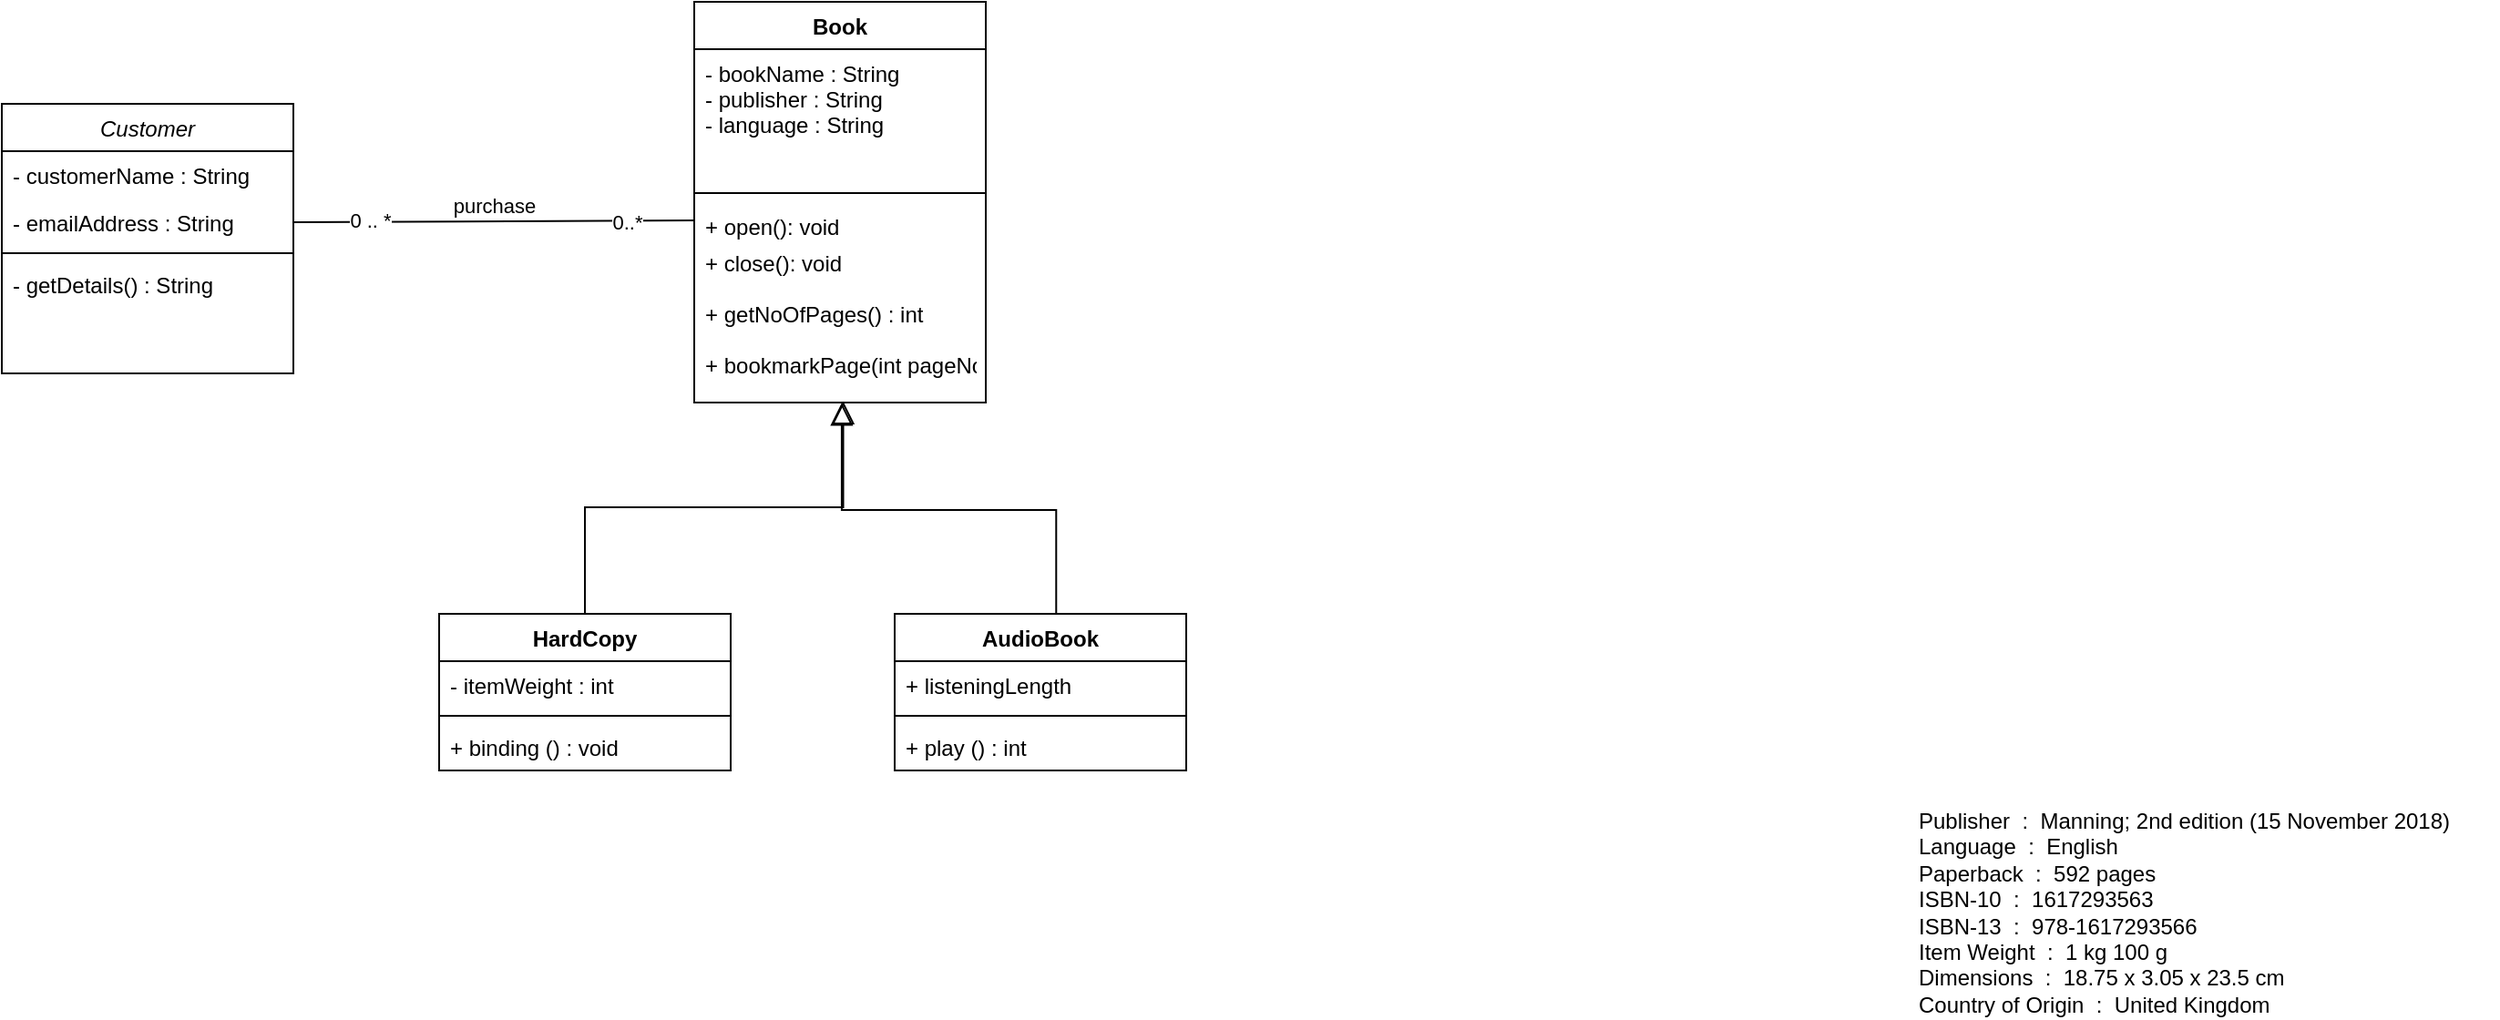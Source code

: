 <mxfile version="15.2.7" type="device"><diagram id="C5RBs43oDa-KdzZeNtuy" name="Page-1"><mxGraphModel dx="1851" dy="600" grid="1" gridSize="10" guides="1" tooltips="1" connect="1" arrows="1" fold="1" page="1" pageScale="1" pageWidth="827" pageHeight="1169" math="0" shadow="0"><root><mxCell id="WIyWlLk6GJQsqaUBKTNV-0"/><mxCell id="WIyWlLk6GJQsqaUBKTNV-1" parent="WIyWlLk6GJQsqaUBKTNV-0"/><mxCell id="zkfFHV4jXpPFQw0GAbJ--16" value="" style="endArrow=block;endSize=10;endFill=0;shadow=0;strokeWidth=1;rounded=0;edgeStyle=elbowEdgeStyle;elbow=vertical;entryX=0.506;entryY=1.002;entryDx=0;entryDy=0;entryPerimeter=0;exitX=0.554;exitY=0.021;exitDx=0;exitDy=0;exitPerimeter=0;" parent="WIyWlLk6GJQsqaUBKTNV-1" source="LOTQNSIhI1i5Ab3w6WXn-11" target="LOTQNSIhI1i5Ab3w6WXn-4" edge="1"><mxGeometry width="160" relative="1" as="geometry"><mxPoint x="210" y="373" as="sourcePoint"/><mxPoint x="310" y="271" as="targetPoint"/></mxGeometry></mxCell><mxCell id="LOTQNSIhI1i5Ab3w6WXn-0" value="Publisher ‏ : ‎ Manning; 2nd edition (15 November 2018)&#13;&#10;Language ‏ : ‎ English&#13;&#10;Paperback ‏ : ‎ 592 pages&#13;&#10;ISBN-10 ‏ : ‎ 1617293563&#13;&#10;ISBN-13 ‏ : ‎ 978-1617293566&#13;&#10;Item Weight ‏ : ‎ 1 kg 100 g&#13;&#10;Dimensions ‏ : ‎ 18.75 x 3.05 x 23.5 cm&#13;&#10;Country of Origin ‏ : ‎ United Kingdom" style="text;whiteSpace=wrap;html=1;" vertex="1" parent="WIyWlLk6GJQsqaUBKTNV-1"><mxGeometry x="530" y="480" width="320" height="120" as="geometry"/></mxCell><mxCell id="LOTQNSIhI1i5Ab3w6WXn-1" value="Book" style="swimlane;fontStyle=1;align=center;verticalAlign=top;childLayout=stackLayout;horizontal=1;startSize=26;horizontalStack=0;resizeParent=1;resizeParentMax=0;resizeLast=0;collapsible=1;marginBottom=0;" vertex="1" parent="WIyWlLk6GJQsqaUBKTNV-1"><mxGeometry x="-140" y="44" width="160" height="220" as="geometry"><mxRectangle x="-140" y="44" width="60" height="26" as="alternateBounds"/></mxGeometry></mxCell><mxCell id="LOTQNSIhI1i5Ab3w6WXn-2" value="- bookName : String&#10;- publisher : String&#10;- language : String&#10;" style="text;strokeColor=none;fillColor=none;align=left;verticalAlign=top;spacingLeft=4;spacingRight=4;overflow=hidden;rotatable=0;points=[[0,0.5],[1,0.5]];portConstraint=eastwest;" vertex="1" parent="LOTQNSIhI1i5Ab3w6WXn-1"><mxGeometry y="26" width="160" height="74" as="geometry"/></mxCell><mxCell id="LOTQNSIhI1i5Ab3w6WXn-3" value="" style="line;strokeWidth=1;fillColor=none;align=left;verticalAlign=middle;spacingTop=-1;spacingLeft=3;spacingRight=3;rotatable=0;labelPosition=right;points=[];portConstraint=eastwest;" vertex="1" parent="LOTQNSIhI1i5Ab3w6WXn-1"><mxGeometry y="100" width="160" height="10" as="geometry"/></mxCell><mxCell id="LOTQNSIhI1i5Ab3w6WXn-5" value="+ open(): void" style="text;strokeColor=none;fillColor=none;align=left;verticalAlign=top;spacingLeft=4;spacingRight=4;overflow=hidden;rotatable=0;points=[[0,0.5],[1,0.5]];portConstraint=eastwest;" vertex="1" parent="LOTQNSIhI1i5Ab3w6WXn-1"><mxGeometry y="110" width="160" height="20" as="geometry"/></mxCell><mxCell id="LOTQNSIhI1i5Ab3w6WXn-4" value="+ close(): void&#10;&#10;+ getNoOfPages() : int&#10;&#10;+ bookmarkPage(int pageNo) : void" style="text;strokeColor=none;fillColor=none;align=left;verticalAlign=top;spacingLeft=4;spacingRight=4;overflow=hidden;rotatable=0;points=[[0,0.5],[1,0.5]];portConstraint=eastwest;" vertex="1" parent="LOTQNSIhI1i5Ab3w6WXn-1"><mxGeometry y="130" width="160" height="90" as="geometry"/></mxCell><mxCell id="LOTQNSIhI1i5Ab3w6WXn-7" value="HardCopy" style="swimlane;fontStyle=1;align=center;verticalAlign=top;childLayout=stackLayout;horizontal=1;startSize=26;horizontalStack=0;resizeParent=1;resizeParentMax=0;resizeLast=0;collapsible=1;marginBottom=0;" vertex="1" parent="WIyWlLk6GJQsqaUBKTNV-1"><mxGeometry x="-280" y="380" width="160" height="86" as="geometry"/></mxCell><mxCell id="LOTQNSIhI1i5Ab3w6WXn-8" value="- itemWeight : int&#10;" style="text;strokeColor=none;fillColor=none;align=left;verticalAlign=top;spacingLeft=4;spacingRight=4;overflow=hidden;rotatable=0;points=[[0,0.5],[1,0.5]];portConstraint=eastwest;" vertex="1" parent="LOTQNSIhI1i5Ab3w6WXn-7"><mxGeometry y="26" width="160" height="26" as="geometry"/></mxCell><mxCell id="LOTQNSIhI1i5Ab3w6WXn-9" value="" style="line;strokeWidth=1;fillColor=none;align=left;verticalAlign=middle;spacingTop=-1;spacingLeft=3;spacingRight=3;rotatable=0;labelPosition=right;points=[];portConstraint=eastwest;" vertex="1" parent="LOTQNSIhI1i5Ab3w6WXn-7"><mxGeometry y="52" width="160" height="8" as="geometry"/></mxCell><mxCell id="LOTQNSIhI1i5Ab3w6WXn-10" value="+ binding () : void" style="text;strokeColor=none;fillColor=none;align=left;verticalAlign=top;spacingLeft=4;spacingRight=4;overflow=hidden;rotatable=0;points=[[0,0.5],[1,0.5]];portConstraint=eastwest;" vertex="1" parent="LOTQNSIhI1i5Ab3w6WXn-7"><mxGeometry y="60" width="160" height="26" as="geometry"/></mxCell><mxCell id="LOTQNSIhI1i5Ab3w6WXn-11" value="AudioBook" style="swimlane;fontStyle=1;align=center;verticalAlign=top;childLayout=stackLayout;horizontal=1;startSize=26;horizontalStack=0;resizeParent=1;resizeParentMax=0;resizeLast=0;collapsible=1;marginBottom=0;" vertex="1" parent="WIyWlLk6GJQsqaUBKTNV-1"><mxGeometry x="-30" y="380" width="160" height="86" as="geometry"/></mxCell><mxCell id="LOTQNSIhI1i5Ab3w6WXn-12" value="+ listeningLength" style="text;strokeColor=none;fillColor=none;align=left;verticalAlign=top;spacingLeft=4;spacingRight=4;overflow=hidden;rotatable=0;points=[[0,0.5],[1,0.5]];portConstraint=eastwest;" vertex="1" parent="LOTQNSIhI1i5Ab3w6WXn-11"><mxGeometry y="26" width="160" height="26" as="geometry"/></mxCell><mxCell id="LOTQNSIhI1i5Ab3w6WXn-13" value="" style="line;strokeWidth=1;fillColor=none;align=left;verticalAlign=middle;spacingTop=-1;spacingLeft=3;spacingRight=3;rotatable=0;labelPosition=right;points=[];portConstraint=eastwest;" vertex="1" parent="LOTQNSIhI1i5Ab3w6WXn-11"><mxGeometry y="52" width="160" height="8" as="geometry"/></mxCell><mxCell id="LOTQNSIhI1i5Ab3w6WXn-14" value="+ play () : int" style="text;strokeColor=none;fillColor=none;align=left;verticalAlign=top;spacingLeft=4;spacingRight=4;overflow=hidden;rotatable=0;points=[[0,0.5],[1,0.5]];portConstraint=eastwest;" vertex="1" parent="LOTQNSIhI1i5Ab3w6WXn-11"><mxGeometry y="60" width="160" height="26" as="geometry"/></mxCell><mxCell id="LOTQNSIhI1i5Ab3w6WXn-21" value="Customer" style="swimlane;fontStyle=2;align=center;verticalAlign=top;childLayout=stackLayout;horizontal=1;startSize=26;horizontalStack=0;resizeParent=1;resizeLast=0;collapsible=1;marginBottom=0;rounded=0;shadow=0;strokeWidth=1;" vertex="1" parent="WIyWlLk6GJQsqaUBKTNV-1"><mxGeometry x="-520" y="100" width="160" height="148" as="geometry"><mxRectangle x="230" y="140" width="160" height="26" as="alternateBounds"/></mxGeometry></mxCell><mxCell id="LOTQNSIhI1i5Ab3w6WXn-22" value="- customerName : String" style="text;align=left;verticalAlign=top;spacingLeft=4;spacingRight=4;overflow=hidden;rotatable=0;points=[[0,0.5],[1,0.5]];portConstraint=eastwest;" vertex="1" parent="LOTQNSIhI1i5Ab3w6WXn-21"><mxGeometry y="26" width="160" height="26" as="geometry"/></mxCell><mxCell id="LOTQNSIhI1i5Ab3w6WXn-24" value="- emailAddress : String" style="text;align=left;verticalAlign=top;spacingLeft=4;spacingRight=4;overflow=hidden;rotatable=0;points=[[0,0.5],[1,0.5]];portConstraint=eastwest;rounded=0;shadow=0;html=0;" vertex="1" parent="LOTQNSIhI1i5Ab3w6WXn-21"><mxGeometry y="52" width="160" height="26" as="geometry"/></mxCell><mxCell id="LOTQNSIhI1i5Ab3w6WXn-25" value="" style="line;html=1;strokeWidth=1;align=left;verticalAlign=middle;spacingTop=-1;spacingLeft=3;spacingRight=3;rotatable=0;labelPosition=right;points=[];portConstraint=eastwest;" vertex="1" parent="LOTQNSIhI1i5Ab3w6WXn-21"><mxGeometry y="78" width="160" height="8" as="geometry"/></mxCell><mxCell id="LOTQNSIhI1i5Ab3w6WXn-26" value="- getDetails() : String" style="text;align=left;verticalAlign=top;spacingLeft=4;spacingRight=4;overflow=hidden;rotatable=0;points=[[0,0.5],[1,0.5]];portConstraint=eastwest;" vertex="1" parent="LOTQNSIhI1i5Ab3w6WXn-21"><mxGeometry y="86" width="160" height="26" as="geometry"/></mxCell><mxCell id="LOTQNSIhI1i5Ab3w6WXn-27" value="purchase" style="endArrow=none;startArrow=none;endFill=0;startFill=0;endSize=8;html=1;verticalAlign=bottom;labelBackgroundColor=none;strokeWidth=1;exitX=1;exitY=0.5;exitDx=0;exitDy=0;entryX=0;entryY=0.5;entryDx=0;entryDy=0;" edge="1" parent="WIyWlLk6GJQsqaUBKTNV-1" source="LOTQNSIhI1i5Ab3w6WXn-24" target="LOTQNSIhI1i5Ab3w6WXn-5"><mxGeometry width="160" relative="1" as="geometry"><mxPoint x="20" y="310" as="sourcePoint"/><mxPoint x="180" y="310" as="targetPoint"/></mxGeometry></mxCell><mxCell id="LOTQNSIhI1i5Ab3w6WXn-28" value="0 .. *" style="edgeLabel;html=1;align=center;verticalAlign=middle;resizable=0;points=[];" vertex="1" connectable="0" parent="LOTQNSIhI1i5Ab3w6WXn-27"><mxGeometry x="-0.62" y="1" relative="1" as="geometry"><mxPoint as="offset"/></mxGeometry></mxCell><mxCell id="LOTQNSIhI1i5Ab3w6WXn-29" value="0..*" style="edgeLabel;html=1;align=center;verticalAlign=middle;resizable=0;points=[];" vertex="1" connectable="0" parent="LOTQNSIhI1i5Ab3w6WXn-27"><mxGeometry x="0.66" y="-1" relative="1" as="geometry"><mxPoint as="offset"/></mxGeometry></mxCell><mxCell id="LOTQNSIhI1i5Ab3w6WXn-31" value="" style="endArrow=block;endSize=10;endFill=0;shadow=0;strokeWidth=1;rounded=0;edgeStyle=elbowEdgeStyle;elbow=vertical;exitX=0.5;exitY=0;exitDx=0;exitDy=0;entryX=0.511;entryY=0.993;entryDx=0;entryDy=0;entryPerimeter=0;" edge="1" parent="WIyWlLk6GJQsqaUBKTNV-1" source="LOTQNSIhI1i5Ab3w6WXn-7" target="LOTQNSIhI1i5Ab3w6WXn-4"><mxGeometry width="160" relative="1" as="geometry"><mxPoint x="68.64" y="391.806" as="sourcePoint"/><mxPoint x="-60" y="270" as="targetPoint"/></mxGeometry></mxCell></root></mxGraphModel></diagram></mxfile>